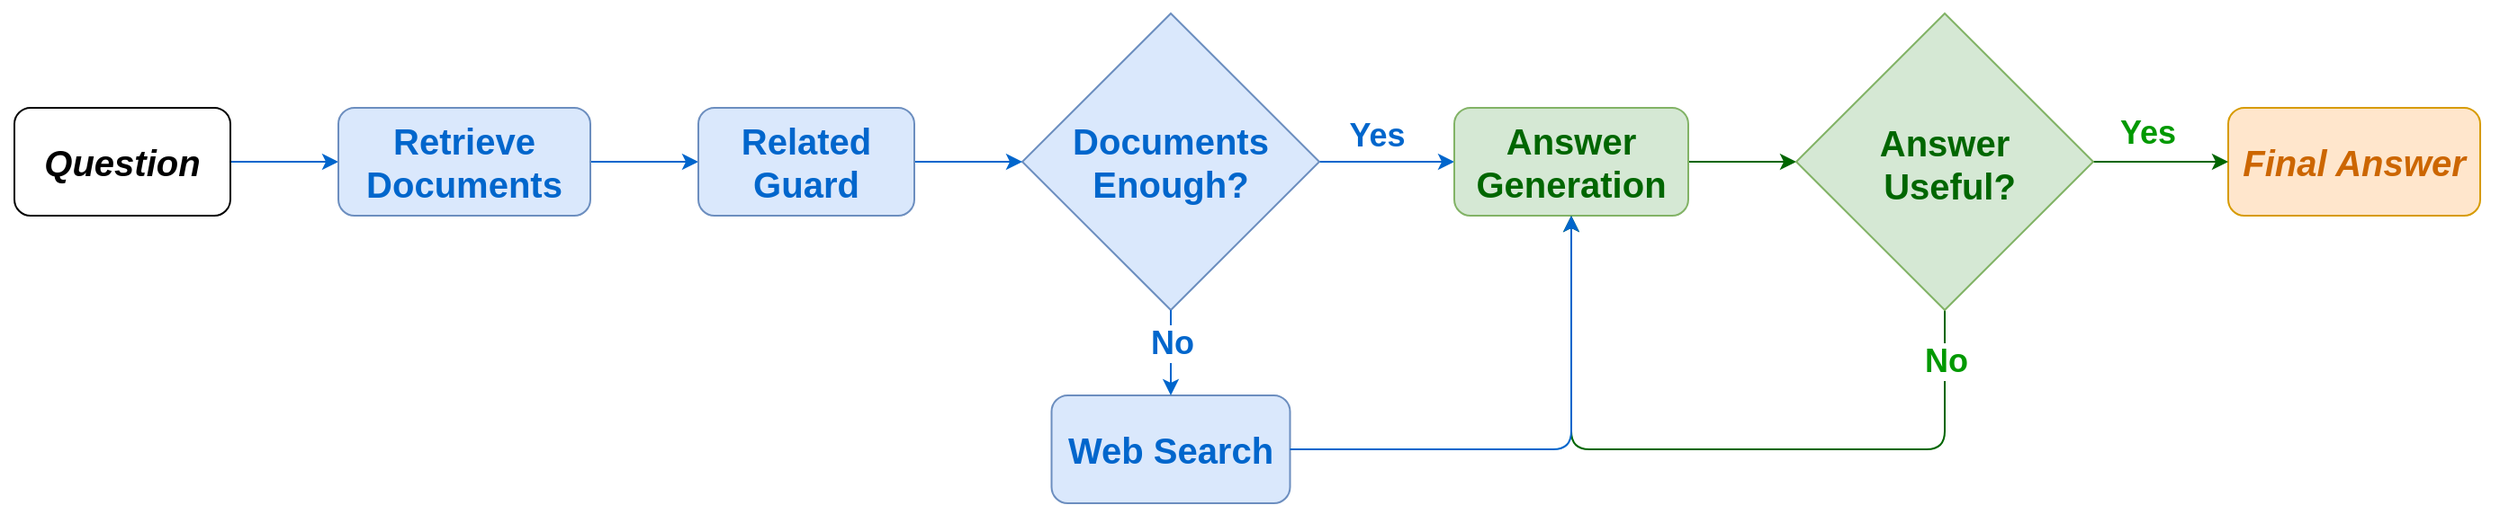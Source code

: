 <mxfile>
    <diagram id="qQhh7YkeFXGIbw1MGGcC" name="workflow">
        <mxGraphModel dx="2029" dy="1138" grid="1" gridSize="10" guides="1" tooltips="1" connect="1" arrows="1" fold="1" page="0" pageScale="1" pageWidth="850" pageHeight="1100" background="none" math="0" shadow="0">
            <root>
                <mxCell id="0"/>
                <mxCell id="1" parent="0"/>
                <mxCell id="cRHDMaUvguuuHIwaKFNs-2" value="" style="rounded=0;labelBorderColor=none;fontColor=#000000;strokeColor=none;fontStyle=1" vertex="1" parent="1">
                    <mxGeometry x="-27.5" y="200" width="1387.5" height="290" as="geometry"/>
                </mxCell>
                <mxCell id="OjfGwU_Z8tsYU6pwOm5--10" value="" style="edgeStyle=none;html=1;labelBackgroundColor=none;fontColor=#000000;fontStyle=1;strokeColor=#0066CC;" parent="1" source="OjfGwU_Z8tsYU6pwOm5--1" target="OjfGwU_Z8tsYU6pwOm5--2" edge="1">
                    <mxGeometry relative="1" as="geometry"/>
                </mxCell>
                <mxCell id="OjfGwU_Z8tsYU6pwOm5--1" value="Question" style="rounded=1;whiteSpace=wrap;html=1;fontSize=20;labelBackgroundColor=none;fontStyle=3;" parent="1" vertex="1">
                    <mxGeometry x="-20" y="260" width="120" height="60" as="geometry"/>
                </mxCell>
                <mxCell id="OjfGwU_Z8tsYU6pwOm5--11" value="" style="edgeStyle=none;html=1;labelBackgroundColor=none;fontColor=#000000;fontStyle=1;strokeColor=#0066CC;" parent="1" source="OjfGwU_Z8tsYU6pwOm5--2" target="OjfGwU_Z8tsYU6pwOm5--6" edge="1">
                    <mxGeometry relative="1" as="geometry"/>
                </mxCell>
                <mxCell id="OjfGwU_Z8tsYU6pwOm5--2" value="Retrieve&lt;br&gt;Documents" style="rounded=1;fillColor=#dae8fc;strokeColor=#6c8ebf;fontSize=20;labelBackgroundColor=none;fontStyle=1;whiteSpace=wrap;html=1;fontColor=#0066CC;" parent="1" vertex="1">
                    <mxGeometry x="160" y="260" width="140" height="60" as="geometry"/>
                </mxCell>
                <mxCell id="OjfGwU_Z8tsYU6pwOm5--14" value="" style="edgeStyle=none;html=1;labelBackgroundColor=none;fontColor=#000000;fontStyle=1;strokeColor=#0066CC;" parent="1" source="OjfGwU_Z8tsYU6pwOm5--4" target="OjfGwU_Z8tsYU6pwOm5--5" edge="1">
                    <mxGeometry relative="1" as="geometry"/>
                </mxCell>
                <mxCell id="OjfGwU_Z8tsYU6pwOm5--21" value="Yes" style="edgeLabel;align=center;verticalAlign=middle;resizable=0;points=[];fontSize=18;labelBackgroundColor=default;fontColor=#0066CC;fontStyle=1" parent="OjfGwU_Z8tsYU6pwOm5--14" vertex="1" connectable="0">
                    <mxGeometry x="-0.33" y="-1" relative="1" as="geometry">
                        <mxPoint x="7" y="-18" as="offset"/>
                    </mxGeometry>
                </mxCell>
                <mxCell id="OjfGwU_Z8tsYU6pwOm5--4" value="Documents Enough?" style="rhombus;whiteSpace=wrap;html=1;fillColor=#dae8fc;strokeColor=#6c8ebf;fontSize=20;labelBackgroundColor=none;fontColor=#0066CC;fontStyle=1" parent="1" vertex="1">
                    <mxGeometry x="540" y="207.5" width="165" height="165" as="geometry"/>
                </mxCell>
                <mxCell id="OjfGwU_Z8tsYU6pwOm5--17" value="" style="edgeStyle=none;html=1;labelBackgroundColor=none;fontColor=#000000;fontStyle=1;strokeColor=#006600;" parent="1" source="OjfGwU_Z8tsYU6pwOm5--5" target="OjfGwU_Z8tsYU6pwOm5--9" edge="1">
                    <mxGeometry relative="1" as="geometry"/>
                </mxCell>
                <mxCell id="OjfGwU_Z8tsYU6pwOm5--5" value="Answer Generation" style="rounded=1;whiteSpace=wrap;html=1;fillColor=#d5e8d4;strokeColor=#82b366;fontSize=20;labelBackgroundColor=none;fontStyle=1;fontColor=#006600;" parent="1" vertex="1">
                    <mxGeometry x="780" y="260" width="130" height="60" as="geometry"/>
                </mxCell>
                <mxCell id="OjfGwU_Z8tsYU6pwOm5--12" value="" style="edgeStyle=none;html=1;labelBackgroundColor=none;fontColor=#000000;fontStyle=1;strokeColor=#0066CC;" parent="1" source="OjfGwU_Z8tsYU6pwOm5--6" target="OjfGwU_Z8tsYU6pwOm5--4" edge="1">
                    <mxGeometry relative="1" as="geometry"/>
                </mxCell>
                <mxCell id="OjfGwU_Z8tsYU6pwOm5--6" value="Related Guard" style="rounded=1;whiteSpace=wrap;html=1;fillColor=#dae8fc;strokeColor=#6c8ebf;fontSize=20;labelBackgroundColor=none;fontColor=#0066CC;fontStyle=1" parent="1" vertex="1">
                    <mxGeometry x="360" y="260" width="120" height="60" as="geometry"/>
                </mxCell>
                <mxCell id="OjfGwU_Z8tsYU6pwOm5--8" value="Final Answer" style="rounded=1;whiteSpace=wrap;html=1;fillColor=#ffe6cc;strokeColor=#d79b00;fontSize=20;labelBackgroundColor=none;fontStyle=3;fontColor=#CC6600;" parent="1" vertex="1">
                    <mxGeometry x="1210" y="260" width="140" height="60" as="geometry"/>
                </mxCell>
                <mxCell id="OjfGwU_Z8tsYU6pwOm5--18" style="edgeStyle=orthogonalEdgeStyle;html=1;exitX=0.5;exitY=1;exitDx=0;exitDy=0;labelBackgroundColor=none;fontColor=#000000;fontStyle=1;strokeColor=#006600;" parent="1" source="OjfGwU_Z8tsYU6pwOm5--9" target="OjfGwU_Z8tsYU6pwOm5--5" edge="1">
                    <mxGeometry relative="1" as="geometry">
                        <Array as="points">
                            <mxPoint x="1052" y="450"/>
                            <mxPoint x="845" y="450"/>
                        </Array>
                    </mxGeometry>
                </mxCell>
                <mxCell id="OjfGwU_Z8tsYU6pwOm5--23" value="No" style="edgeLabel;html=1;align=center;verticalAlign=middle;resizable=0;points=[];fontSize=18;labelBackgroundColor=default;fontColor=#009900;fontStyle=1" parent="OjfGwU_Z8tsYU6pwOm5--18" vertex="1" connectable="0">
                    <mxGeometry x="-0.812" y="1" relative="1" as="geometry">
                        <mxPoint x="-1" y="-11" as="offset"/>
                    </mxGeometry>
                </mxCell>
                <mxCell id="OjfGwU_Z8tsYU6pwOm5--19" value="" style="edgeStyle=none;html=1;labelBackgroundColor=none;fontColor=#000000;fontStyle=1;strokeColor=#006600;" parent="1" source="OjfGwU_Z8tsYU6pwOm5--9" target="OjfGwU_Z8tsYU6pwOm5--8" edge="1">
                    <mxGeometry relative="1" as="geometry"/>
                </mxCell>
                <mxCell id="OjfGwU_Z8tsYU6pwOm5--22" value="Yes" style="edgeLabel;html=1;align=center;verticalAlign=middle;resizable=0;points=[];fontSize=18;labelBackgroundColor=default;fontColor=#009900;fontStyle=1" parent="OjfGwU_Z8tsYU6pwOm5--19" vertex="1" connectable="0">
                    <mxGeometry x="-0.301" y="-2" relative="1" as="geometry">
                        <mxPoint x="4" y="-18" as="offset"/>
                    </mxGeometry>
                </mxCell>
                <mxCell id="OjfGwU_Z8tsYU6pwOm5--9" value="Answer&#xa; Useful?" style="rhombus;fontSize=20;labelBackgroundColor=none;fontStyle=1;fillColor=#d5e8d4;strokeColor=#82b366;fontColor=#006600;" parent="1" vertex="1">
                    <mxGeometry x="970" y="207.5" width="165" height="165" as="geometry"/>
                </mxCell>
                <mxCell id="OjfGwU_Z8tsYU6pwOm5--3" value="Web Search" style="rounded=1;whiteSpace=wrap;html=1;fillColor=#dae8fc;strokeColor=#6c8ebf;fontSize=20;labelBackgroundColor=none;fontColor=#0066CC;fontStyle=1" parent="1" vertex="1">
                    <mxGeometry x="556.25" y="420" width="132.5" height="60" as="geometry"/>
                </mxCell>
                <mxCell id="OjfGwU_Z8tsYU6pwOm5--15" style="edgeStyle=orthogonalEdgeStyle;html=1;labelBackgroundColor=none;fontColor=#000000;fontStyle=1;strokeColor=#0066CC;" parent="1" source="OjfGwU_Z8tsYU6pwOm5--3" target="OjfGwU_Z8tsYU6pwOm5--5" edge="1">
                    <mxGeometry relative="1" as="geometry">
                        <Array as="points">
                            <mxPoint x="845" y="450"/>
                        </Array>
                    </mxGeometry>
                </mxCell>
                <mxCell id="OjfGwU_Z8tsYU6pwOm5--13" value="" style="edgeStyle=none;html=1;labelBackgroundColor=none;fontColor=#000000;fontStyle=1;strokeColor=#0066CC;" parent="1" source="OjfGwU_Z8tsYU6pwOm5--4" target="OjfGwU_Z8tsYU6pwOm5--3" edge="1">
                    <mxGeometry relative="1" as="geometry"/>
                </mxCell>
                <mxCell id="OjfGwU_Z8tsYU6pwOm5--20" value="No" style="edgeLabel;html=1;align=center;verticalAlign=middle;resizable=0;points=[];fontSize=18;labelBackgroundColor=default;fontColor=#0066CC;fontStyle=1" parent="OjfGwU_Z8tsYU6pwOm5--13" vertex="1" connectable="0">
                    <mxGeometry x="-0.162" relative="1" as="geometry">
                        <mxPoint y="-2" as="offset"/>
                    </mxGeometry>
                </mxCell>
            </root>
        </mxGraphModel>
    </diagram>
</mxfile>